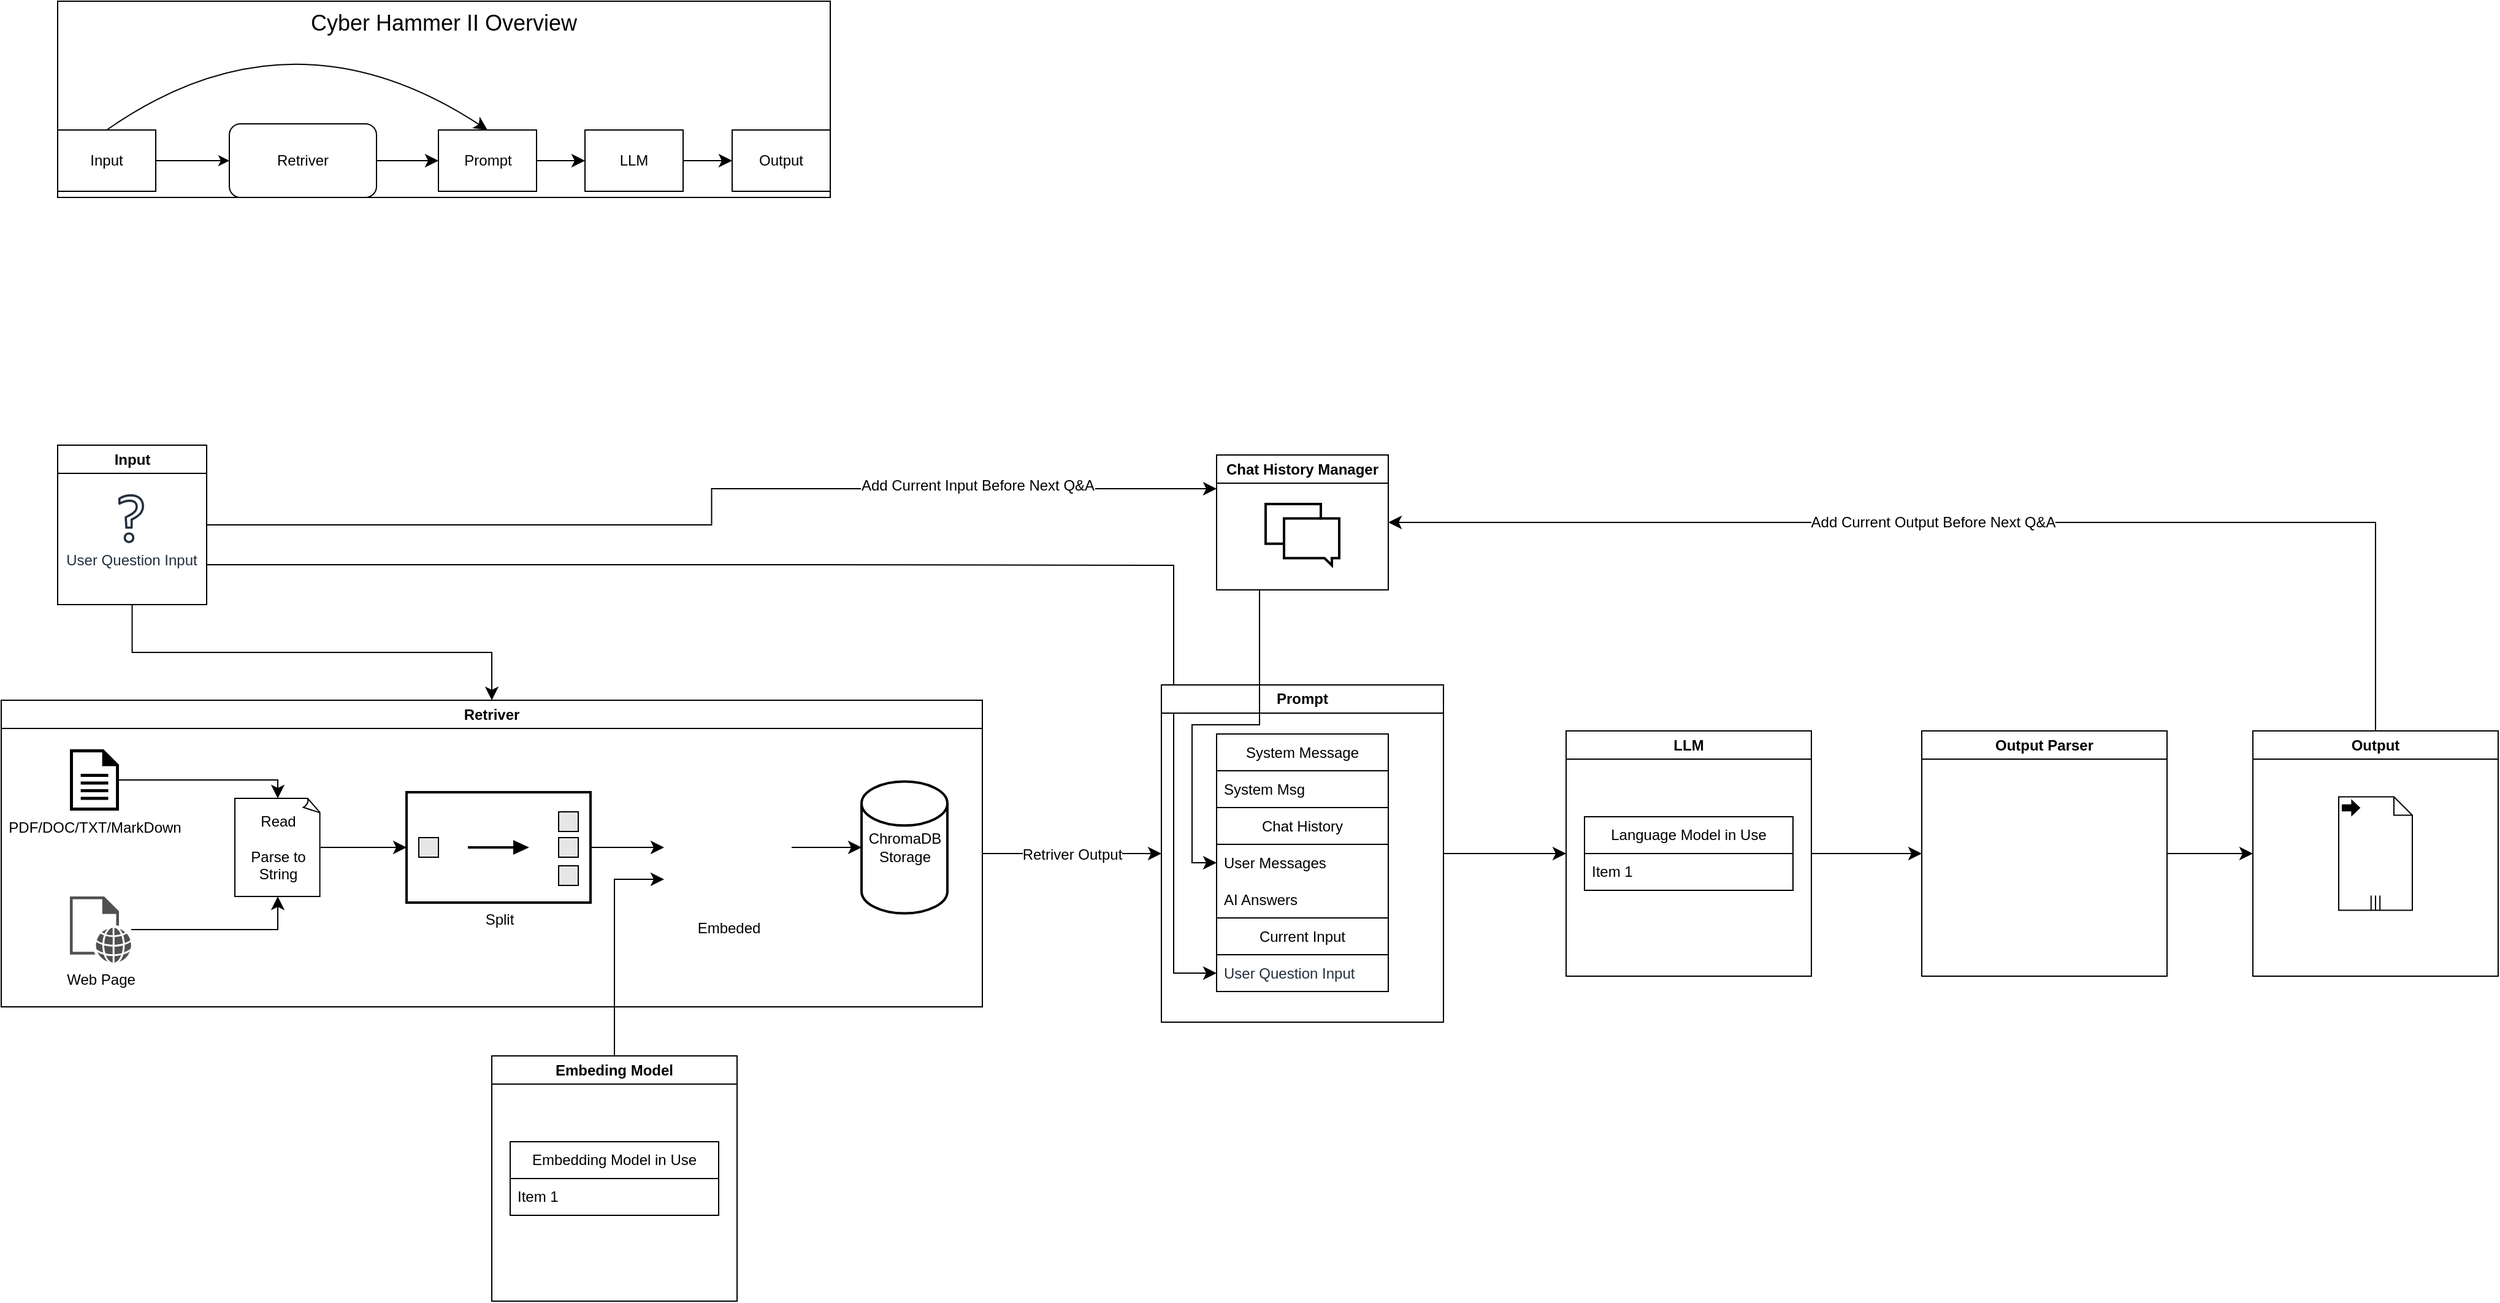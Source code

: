 <mxfile version="24.8.0">
  <diagram name="第 1 页" id="RPlc1iTUfUmJJ-QRqBsf">
    <mxGraphModel dx="1589" dy="2201" grid="1" gridSize="10" guides="1" tooltips="1" connect="1" arrows="1" fold="1" page="1" pageScale="1" pageWidth="827" pageHeight="1169" math="0" shadow="0">
      <root>
        <mxCell id="0" />
        <mxCell id="1" parent="0" />
        <mxCell id="LkdHdyvXdT82jizGxrXq-61" style="edgeStyle=none;curved=1;rounded=0;orthogonalLoop=1;jettySize=auto;html=1;exitX=1;exitY=0.5;exitDx=0;exitDy=0;entryX=0;entryY=0.5;entryDx=0;entryDy=0;fontSize=12;startSize=8;endSize=8;" edge="1" parent="1" source="LkdHdyvXdT82jizGxrXq-39" target="LkdHdyvXdT82jizGxrXq-60">
          <mxGeometry relative="1" as="geometry" />
        </mxCell>
        <mxCell id="LkdHdyvXdT82jizGxrXq-64" value="Retriver Output" style="edgeLabel;html=1;align=center;verticalAlign=middle;resizable=0;points=[];fontSize=12;" vertex="1" connectable="0" parent="LkdHdyvXdT82jizGxrXq-61">
          <mxGeometry x="0.002" y="-1" relative="1" as="geometry">
            <mxPoint as="offset" />
          </mxGeometry>
        </mxCell>
        <mxCell id="LkdHdyvXdT82jizGxrXq-39" value="Retriver" style="swimlane;whiteSpace=wrap;html=1;" vertex="1" parent="1">
          <mxGeometry x="14" y="410" width="800" height="250" as="geometry" />
        </mxCell>
        <mxCell id="LkdHdyvXdT82jizGxrXq-40" value="" style="group" vertex="1" connectable="0" parent="LkdHdyvXdT82jizGxrXq-39">
          <mxGeometry x="56" y="40" width="715.5" height="174" as="geometry" />
        </mxCell>
        <mxCell id="LkdHdyvXdT82jizGxrXq-11" value="PDF/DOC/TXT/MarkDown" style="sketch=0;aspect=fixed;pointerEvents=1;shadow=0;dashed=0;html=1;strokeColor=none;labelPosition=center;verticalLabelPosition=bottom;verticalAlign=top;align=center;fillColor=#000000;shape=mxgraph.mscae.enterprise.document" vertex="1" parent="LkdHdyvXdT82jizGxrXq-40">
          <mxGeometry width="40" height="50" as="geometry" />
        </mxCell>
        <mxCell id="LkdHdyvXdT82jizGxrXq-12" value="Read&lt;div&gt;&lt;br&gt;&lt;/div&gt;&lt;div&gt;Parse to String&lt;/div&gt;" style="whiteSpace=wrap;html=1;shape=mxgraph.basic.document" vertex="1" parent="LkdHdyvXdT82jizGxrXq-40">
          <mxGeometry x="134.5" y="40" width="70" height="80" as="geometry" />
        </mxCell>
        <mxCell id="LkdHdyvXdT82jizGxrXq-19" value="Web Page" style="sketch=0;pointerEvents=1;shadow=0;dashed=0;html=1;strokeColor=none;fillColor=#505050;labelPosition=center;verticalLabelPosition=bottom;verticalAlign=top;outlineConnect=0;align=center;shape=mxgraph.office.concepts.web_page;" vertex="1" parent="LkdHdyvXdT82jizGxrXq-40">
          <mxGeometry y="120" width="50" height="54" as="geometry" />
        </mxCell>
        <mxCell id="LkdHdyvXdT82jizGxrXq-21" value="Embeded" style="shape=image;html=1;verticalAlign=top;verticalLabelPosition=bottom;labelBackgroundColor=#ffffff;imageAspect=0;aspect=fixed;image=https://cdn2.iconfinder.com/data/icons/competitive-strategy-and-corporate-training/512/740_Abstract_aggregation_cube_dimensional_matrix_Business_Management-128.png;imageBorder=none;" vertex="1" parent="LkdHdyvXdT82jizGxrXq-40">
          <mxGeometry x="484.5" y="28" width="104" height="104" as="geometry" />
        </mxCell>
        <mxCell id="LkdHdyvXdT82jizGxrXq-28" style="edgeStyle=none;curved=1;rounded=0;orthogonalLoop=1;jettySize=auto;html=1;exitX=1;exitY=0.5;exitDx=0;exitDy=0;exitPerimeter=0;entryX=0;entryY=0.5;entryDx=0;entryDy=0;fontSize=12;startSize=8;endSize=8;" edge="1" parent="LkdHdyvXdT82jizGxrXq-40" source="LkdHdyvXdT82jizGxrXq-24" target="LkdHdyvXdT82jizGxrXq-21">
          <mxGeometry relative="1" as="geometry" />
        </mxCell>
        <mxCell id="LkdHdyvXdT82jizGxrXq-24" value="&lt;font style=&quot;font-size: 12px;&quot;&gt;Split&lt;/font&gt;" style="html=1;strokeWidth=2;outlineConnect=0;dashed=0;align=center;fontSize=8;fillColor=none;verticalLabelPosition=bottom;verticalAlign=top;shape=mxgraph.eip.splitter;" vertex="1" parent="LkdHdyvXdT82jizGxrXq-40">
          <mxGeometry x="274.5" y="35" width="150" height="90" as="geometry" />
        </mxCell>
        <mxCell id="LkdHdyvXdT82jizGxrXq-25" style="edgeStyle=none;curved=1;rounded=0;orthogonalLoop=1;jettySize=auto;html=1;exitX=1;exitY=0.5;exitDx=0;exitDy=0;exitPerimeter=0;entryX=0;entryY=0.5;entryDx=0;entryDy=0;entryPerimeter=0;fontSize=12;startSize=8;endSize=8;" edge="1" parent="LkdHdyvXdT82jizGxrXq-40" source="LkdHdyvXdT82jizGxrXq-12" target="LkdHdyvXdT82jizGxrXq-24">
          <mxGeometry relative="1" as="geometry" />
        </mxCell>
        <mxCell id="LkdHdyvXdT82jizGxrXq-29" value="ChromaDB&lt;div&gt;Storage&lt;/div&gt;" style="strokeWidth=2;html=1;shape=mxgraph.flowchart.database;whiteSpace=wrap;" vertex="1" parent="LkdHdyvXdT82jizGxrXq-40">
          <mxGeometry x="645.5" y="26.25" width="70" height="107.5" as="geometry" />
        </mxCell>
        <mxCell id="LkdHdyvXdT82jizGxrXq-30" style="edgeStyle=none;curved=1;rounded=0;orthogonalLoop=1;jettySize=auto;html=1;exitX=1;exitY=0.5;exitDx=0;exitDy=0;entryX=0;entryY=0.5;entryDx=0;entryDy=0;entryPerimeter=0;fontSize=12;startSize=8;endSize=8;" edge="1" parent="LkdHdyvXdT82jizGxrXq-40" source="LkdHdyvXdT82jizGxrXq-21" target="LkdHdyvXdT82jizGxrXq-29">
          <mxGeometry relative="1" as="geometry" />
        </mxCell>
        <mxCell id="LkdHdyvXdT82jizGxrXq-89" style="edgeStyle=orthogonalEdgeStyle;rounded=0;orthogonalLoop=1;jettySize=auto;html=1;exitX=1;exitY=0.5;exitDx=0;exitDy=0;exitPerimeter=0;entryX=0.5;entryY=0;entryDx=0;entryDy=0;entryPerimeter=0;fontSize=12;startSize=8;endSize=8;" edge="1" parent="LkdHdyvXdT82jizGxrXq-40" source="LkdHdyvXdT82jizGxrXq-11" target="LkdHdyvXdT82jizGxrXq-12">
          <mxGeometry relative="1" as="geometry">
            <Array as="points">
              <mxPoint x="170" y="25" />
            </Array>
          </mxGeometry>
        </mxCell>
        <mxCell id="LkdHdyvXdT82jizGxrXq-90" style="edgeStyle=orthogonalEdgeStyle;rounded=0;orthogonalLoop=1;jettySize=auto;html=1;entryX=0.5;entryY=1;entryDx=0;entryDy=0;entryPerimeter=0;fontSize=12;startSize=8;endSize=8;" edge="1" parent="LkdHdyvXdT82jizGxrXq-40" source="LkdHdyvXdT82jizGxrXq-19" target="LkdHdyvXdT82jizGxrXq-12">
          <mxGeometry relative="1" as="geometry" />
        </mxCell>
        <mxCell id="LkdHdyvXdT82jizGxrXq-44" style="edgeStyle=orthogonalEdgeStyle;rounded=0;orthogonalLoop=1;jettySize=auto;html=1;fontSize=12;startSize=8;endSize=8;" edge="1" parent="1" source="LkdHdyvXdT82jizGxrXq-42" target="LkdHdyvXdT82jizGxrXq-39">
          <mxGeometry relative="1" as="geometry" />
        </mxCell>
        <mxCell id="LkdHdyvXdT82jizGxrXq-68" style="edgeStyle=orthogonalEdgeStyle;rounded=0;orthogonalLoop=1;jettySize=auto;html=1;exitX=1;exitY=0.75;exitDx=0;exitDy=0;entryX=0;entryY=0.5;entryDx=0;entryDy=0;fontSize=12;startSize=8;endSize=8;" edge="1" parent="1" source="LkdHdyvXdT82jizGxrXq-42" target="LkdHdyvXdT82jizGxrXq-58">
          <mxGeometry relative="1" as="geometry">
            <Array as="points">
              <mxPoint x="681" y="300" />
              <mxPoint x="970" y="300" />
              <mxPoint x="970" y="633" />
            </Array>
          </mxGeometry>
        </mxCell>
        <mxCell id="LkdHdyvXdT82jizGxrXq-70" style="edgeStyle=orthogonalEdgeStyle;rounded=0;orthogonalLoop=1;jettySize=auto;html=1;exitX=1;exitY=0.5;exitDx=0;exitDy=0;entryX=0;entryY=0.25;entryDx=0;entryDy=0;fontSize=12;startSize=8;endSize=8;" edge="1" parent="1" source="LkdHdyvXdT82jizGxrXq-42" target="LkdHdyvXdT82jizGxrXq-66">
          <mxGeometry relative="1" as="geometry" />
        </mxCell>
        <mxCell id="LkdHdyvXdT82jizGxrXq-91" value="Add Current Input Before Next Q&amp;amp;A" style="edgeLabel;html=1;align=center;verticalAlign=middle;resizable=0;points=[];fontSize=12;" vertex="1" connectable="0" parent="LkdHdyvXdT82jizGxrXq-70">
          <mxGeometry x="0.543" y="3" relative="1" as="geometry">
            <mxPoint as="offset" />
          </mxGeometry>
        </mxCell>
        <mxCell id="LkdHdyvXdT82jizGxrXq-42" value="Input" style="swimlane;whiteSpace=wrap;html=1;" vertex="1" parent="1">
          <mxGeometry x="60" y="202" width="121.5" height="130" as="geometry" />
        </mxCell>
        <mxCell id="LkdHdyvXdT82jizGxrXq-10" value="User Question Input" style="sketch=0;outlineConnect=0;fontColor=#232F3E;gradientColor=none;fillColor=#232F3D;strokeColor=none;dashed=0;verticalLabelPosition=bottom;verticalAlign=top;align=center;html=1;fontSize=12;fontStyle=0;aspect=fixed;pointerEvents=1;shape=mxgraph.aws4.question;" vertex="1" parent="LkdHdyvXdT82jizGxrXq-42">
          <mxGeometry x="49.5" y="40.0" width="21" height="39.95" as="geometry" />
        </mxCell>
        <mxCell id="LkdHdyvXdT82jizGxrXq-80" style="edgeStyle=orthogonalEdgeStyle;rounded=0;orthogonalLoop=1;jettySize=auto;html=1;exitX=1;exitY=0.5;exitDx=0;exitDy=0;entryX=0;entryY=0.5;entryDx=0;entryDy=0;fontSize=12;startSize=8;endSize=8;" edge="1" parent="1" source="LkdHdyvXdT82jizGxrXq-60" target="LkdHdyvXdT82jizGxrXq-77">
          <mxGeometry relative="1" as="geometry" />
        </mxCell>
        <mxCell id="LkdHdyvXdT82jizGxrXq-60" value="Prompt" style="swimlane;whiteSpace=wrap;html=1;" vertex="1" parent="1">
          <mxGeometry x="960" y="397.5" width="230" height="275" as="geometry" />
        </mxCell>
        <mxCell id="LkdHdyvXdT82jizGxrXq-59" value="" style="group" vertex="1" connectable="0" parent="LkdHdyvXdT82jizGxrXq-60">
          <mxGeometry x="45" y="40" width="140" height="210" as="geometry" />
        </mxCell>
        <mxCell id="LkdHdyvXdT82jizGxrXq-45" value="System Message" style="swimlane;fontStyle=0;childLayout=stackLayout;horizontal=1;startSize=30;horizontalStack=0;resizeParent=1;resizeParentMax=0;resizeLast=0;collapsible=1;marginBottom=0;whiteSpace=wrap;html=1;" vertex="1" parent="LkdHdyvXdT82jizGxrXq-59">
          <mxGeometry width="140" height="60" as="geometry" />
        </mxCell>
        <mxCell id="LkdHdyvXdT82jizGxrXq-46" value="System Msg" style="text;strokeColor=none;fillColor=none;align=left;verticalAlign=middle;spacingLeft=4;spacingRight=4;overflow=hidden;points=[[0,0.5],[1,0.5]];portConstraint=eastwest;rotatable=0;whiteSpace=wrap;html=1;" vertex="1" parent="LkdHdyvXdT82jizGxrXq-45">
          <mxGeometry y="30" width="140" height="30" as="geometry" />
        </mxCell>
        <mxCell id="LkdHdyvXdT82jizGxrXq-49" value="Chat History" style="swimlane;fontStyle=0;childLayout=stackLayout;horizontal=1;startSize=30;horizontalStack=0;resizeParent=1;resizeParentMax=0;resizeLast=0;collapsible=1;marginBottom=0;whiteSpace=wrap;html=1;" vertex="1" parent="LkdHdyvXdT82jizGxrXq-59">
          <mxGeometry y="60" width="140" height="90" as="geometry" />
        </mxCell>
        <mxCell id="LkdHdyvXdT82jizGxrXq-52" value="User Messages" style="text;strokeColor=none;fillColor=none;align=left;verticalAlign=middle;spacingLeft=4;spacingRight=4;overflow=hidden;points=[[0,0.5],[1,0.5]];portConstraint=eastwest;rotatable=0;whiteSpace=wrap;html=1;" vertex="1" parent="LkdHdyvXdT82jizGxrXq-49">
          <mxGeometry y="30" width="140" height="30" as="geometry" />
        </mxCell>
        <mxCell id="LkdHdyvXdT82jizGxrXq-53" value="AI Answers" style="text;strokeColor=none;fillColor=none;align=left;verticalAlign=middle;spacingLeft=4;spacingRight=4;overflow=hidden;points=[[0,0.5],[1,0.5]];portConstraint=eastwest;rotatable=0;whiteSpace=wrap;html=1;" vertex="1" parent="LkdHdyvXdT82jizGxrXq-49">
          <mxGeometry y="60" width="140" height="30" as="geometry" />
        </mxCell>
        <mxCell id="LkdHdyvXdT82jizGxrXq-57" value="Current Input" style="swimlane;fontStyle=0;childLayout=stackLayout;horizontal=1;startSize=30;horizontalStack=0;resizeParent=1;resizeParentMax=0;resizeLast=0;collapsible=1;marginBottom=0;whiteSpace=wrap;html=1;" vertex="1" parent="LkdHdyvXdT82jizGxrXq-59">
          <mxGeometry y="150" width="140" height="60" as="geometry" />
        </mxCell>
        <mxCell id="LkdHdyvXdT82jizGxrXq-58" value="&lt;span style=&quot;color: rgb(35, 47, 62); text-align: center; text-wrap-mode: nowrap;&quot;&gt;User Question Input&lt;/span&gt;" style="text;strokeColor=none;fillColor=none;align=left;verticalAlign=middle;spacingLeft=4;spacingRight=4;overflow=hidden;points=[[0,0.5],[1,0.5]];portConstraint=eastwest;rotatable=0;whiteSpace=wrap;html=1;" vertex="1" parent="LkdHdyvXdT82jizGxrXq-57">
          <mxGeometry y="30" width="140" height="30" as="geometry" />
        </mxCell>
        <mxCell id="LkdHdyvXdT82jizGxrXq-67" style="edgeStyle=orthogonalEdgeStyle;rounded=0;orthogonalLoop=1;jettySize=auto;html=1;entryX=0;entryY=0.5;entryDx=0;entryDy=0;fontSize=12;startSize=8;endSize=8;" edge="1" parent="1" source="LkdHdyvXdT82jizGxrXq-66" target="LkdHdyvXdT82jizGxrXq-52">
          <mxGeometry relative="1" as="geometry">
            <Array as="points">
              <mxPoint x="1040" y="430" />
              <mxPoint x="985" y="430" />
              <mxPoint x="985" y="543" />
            </Array>
          </mxGeometry>
        </mxCell>
        <mxCell id="LkdHdyvXdT82jizGxrXq-66" value="Chat History Manager" style="swimlane;whiteSpace=wrap;html=1;" vertex="1" parent="1">
          <mxGeometry x="1005" y="210" width="140" height="110" as="geometry" />
        </mxCell>
        <mxCell id="LkdHdyvXdT82jizGxrXq-65" value="" style="html=1;verticalLabelPosition=bottom;align=center;labelBackgroundColor=#ffffff;verticalAlign=top;strokeWidth=2;strokeColor=#000000;shadow=0;dashed=0;shape=mxgraph.ios7.icons.messages;" vertex="1" parent="LkdHdyvXdT82jizGxrXq-66">
          <mxGeometry x="40" y="40" width="60" height="50" as="geometry" />
        </mxCell>
        <mxCell id="LkdHdyvXdT82jizGxrXq-76" style="edgeStyle=orthogonalEdgeStyle;rounded=0;orthogonalLoop=1;jettySize=auto;html=1;exitX=0.5;exitY=0;exitDx=0;exitDy=0;entryX=0;entryY=0.75;entryDx=0;entryDy=0;fontSize=12;startSize=8;endSize=8;" edge="1" parent="1" source="LkdHdyvXdT82jizGxrXq-75" target="LkdHdyvXdT82jizGxrXq-21">
          <mxGeometry relative="1" as="geometry" />
        </mxCell>
        <mxCell id="LkdHdyvXdT82jizGxrXq-75" value="Embeding Model" style="swimlane;whiteSpace=wrap;html=1;" vertex="1" parent="1">
          <mxGeometry x="414" y="700" width="200" height="200" as="geometry" />
        </mxCell>
        <mxCell id="LkdHdyvXdT82jizGxrXq-71" value="Embedding Model in Use" style="swimlane;fontStyle=0;childLayout=stackLayout;horizontal=1;startSize=30;horizontalStack=0;resizeParent=1;resizeParentMax=0;resizeLast=0;collapsible=1;marginBottom=0;whiteSpace=wrap;html=1;" vertex="1" parent="LkdHdyvXdT82jizGxrXq-75">
          <mxGeometry x="15" y="70" width="170" height="60" as="geometry" />
        </mxCell>
        <mxCell id="LkdHdyvXdT82jizGxrXq-72" value="Item 1" style="text;strokeColor=none;fillColor=none;align=left;verticalAlign=middle;spacingLeft=4;spacingRight=4;overflow=hidden;points=[[0,0.5],[1,0.5]];portConstraint=eastwest;rotatable=0;whiteSpace=wrap;html=1;" vertex="1" parent="LkdHdyvXdT82jizGxrXq-71">
          <mxGeometry y="30" width="170" height="30" as="geometry" />
        </mxCell>
        <mxCell id="LkdHdyvXdT82jizGxrXq-85" style="edgeStyle=none;curved=1;rounded=0;orthogonalLoop=1;jettySize=auto;html=1;exitX=1;exitY=0.5;exitDx=0;exitDy=0;entryX=0;entryY=0.5;entryDx=0;entryDy=0;fontSize=12;startSize=8;endSize=8;" edge="1" parent="1" source="LkdHdyvXdT82jizGxrXq-77" target="LkdHdyvXdT82jizGxrXq-81">
          <mxGeometry relative="1" as="geometry" />
        </mxCell>
        <mxCell id="LkdHdyvXdT82jizGxrXq-77" value="LLM" style="swimlane;whiteSpace=wrap;html=1;" vertex="1" parent="1">
          <mxGeometry x="1290" y="435" width="200" height="200" as="geometry" />
        </mxCell>
        <mxCell id="LkdHdyvXdT82jizGxrXq-78" value="Language Model in Use" style="swimlane;fontStyle=0;childLayout=stackLayout;horizontal=1;startSize=30;horizontalStack=0;resizeParent=1;resizeParentMax=0;resizeLast=0;collapsible=1;marginBottom=0;whiteSpace=wrap;html=1;" vertex="1" parent="LkdHdyvXdT82jizGxrXq-77">
          <mxGeometry x="15" y="70" width="170" height="60" as="geometry" />
        </mxCell>
        <mxCell id="LkdHdyvXdT82jizGxrXq-79" value="Item 1" style="text;strokeColor=none;fillColor=none;align=left;verticalAlign=middle;spacingLeft=4;spacingRight=4;overflow=hidden;points=[[0,0.5],[1,0.5]];portConstraint=eastwest;rotatable=0;whiteSpace=wrap;html=1;" vertex="1" parent="LkdHdyvXdT82jizGxrXq-78">
          <mxGeometry y="30" width="170" height="30" as="geometry" />
        </mxCell>
        <mxCell id="LkdHdyvXdT82jizGxrXq-87" style="edgeStyle=none;curved=1;rounded=0;orthogonalLoop=1;jettySize=auto;html=1;exitX=1;exitY=0.5;exitDx=0;exitDy=0;entryX=0;entryY=0.5;entryDx=0;entryDy=0;fontSize=12;startSize=8;endSize=8;" edge="1" parent="1" source="LkdHdyvXdT82jizGxrXq-81" target="LkdHdyvXdT82jizGxrXq-86">
          <mxGeometry relative="1" as="geometry" />
        </mxCell>
        <mxCell id="LkdHdyvXdT82jizGxrXq-81" value="Output Parser" style="swimlane;whiteSpace=wrap;html=1;" vertex="1" parent="1">
          <mxGeometry x="1580" y="435" width="200" height="200" as="geometry" />
        </mxCell>
        <mxCell id="LkdHdyvXdT82jizGxrXq-88" style="edgeStyle=orthogonalEdgeStyle;rounded=0;orthogonalLoop=1;jettySize=auto;html=1;exitX=0.5;exitY=0;exitDx=0;exitDy=0;entryX=1;entryY=0.5;entryDx=0;entryDy=0;fontSize=12;startSize=8;endSize=8;" edge="1" parent="1" source="LkdHdyvXdT82jizGxrXq-86" target="LkdHdyvXdT82jizGxrXq-66">
          <mxGeometry relative="1" as="geometry" />
        </mxCell>
        <mxCell id="LkdHdyvXdT82jizGxrXq-92" value="Add Current Output Before Next Q&amp;amp;A" style="edgeLabel;html=1;align=center;verticalAlign=middle;resizable=0;points=[];fontSize=12;" vertex="1" connectable="0" parent="LkdHdyvXdT82jizGxrXq-88">
          <mxGeometry x="0.09" relative="1" as="geometry">
            <mxPoint as="offset" />
          </mxGeometry>
        </mxCell>
        <mxCell id="LkdHdyvXdT82jizGxrXq-86" value="Output" style="swimlane;whiteSpace=wrap;html=1;" vertex="1" parent="1">
          <mxGeometry x="1850" y="435" width="200" height="200" as="geometry" />
        </mxCell>
        <mxCell id="LkdHdyvXdT82jizGxrXq-84" value="" style="shape=mxgraph.bpmn.data;labelPosition=center;verticalLabelPosition=bottom;align=center;verticalAlign=top;size=15;html=1;bpmnTransferType=output;isCollection=1;" vertex="1" parent="LkdHdyvXdT82jizGxrXq-86">
          <mxGeometry x="70" y="53.75" width="60" height="92.5" as="geometry" />
        </mxCell>
        <mxCell id="LkdHdyvXdT82jizGxrXq-93" value="Cyber Hammer II Overview" style="group;fontSize=18;strokeColor=default;" vertex="1" connectable="0" parent="1">
          <mxGeometry x="60" y="-160" width="630" height="160" as="geometry" />
        </mxCell>
        <mxCell id="LkdHdyvXdT82jizGxrXq-6" style="edgeStyle=orthogonalEdgeStyle;rounded=0;orthogonalLoop=1;jettySize=auto;html=1;exitX=1;exitY=0.5;exitDx=0;exitDy=0;entryX=0;entryY=0.5;entryDx=0;entryDy=0;" edge="1" parent="LkdHdyvXdT82jizGxrXq-93" source="LkdHdyvXdT82jizGxrXq-1" target="LkdHdyvXdT82jizGxrXq-5">
          <mxGeometry relative="1" as="geometry" />
        </mxCell>
        <mxCell id="LkdHdyvXdT82jizGxrXq-37" style="edgeStyle=none;curved=1;rounded=0;orthogonalLoop=1;jettySize=auto;html=1;exitX=0.5;exitY=0;exitDx=0;exitDy=0;entryX=0.5;entryY=0;entryDx=0;entryDy=0;fontSize=12;startSize=8;endSize=8;" edge="1" parent="LkdHdyvXdT82jizGxrXq-93" source="LkdHdyvXdT82jizGxrXq-1" target="LkdHdyvXdT82jizGxrXq-32">
          <mxGeometry relative="1" as="geometry">
            <Array as="points">
              <mxPoint x="190" />
            </Array>
          </mxGeometry>
        </mxCell>
        <mxCell id="LkdHdyvXdT82jizGxrXq-1" value="Input" style="rounded=0;whiteSpace=wrap;html=1;" vertex="1" parent="LkdHdyvXdT82jizGxrXq-93">
          <mxGeometry y="105" width="80" height="50" as="geometry" />
        </mxCell>
        <mxCell id="LkdHdyvXdT82jizGxrXq-3" value="Output" style="rounded=0;whiteSpace=wrap;html=1;" vertex="1" parent="LkdHdyvXdT82jizGxrXq-93">
          <mxGeometry x="550" y="105" width="80" height="50" as="geometry" />
        </mxCell>
        <mxCell id="LkdHdyvXdT82jizGxrXq-34" style="edgeStyle=none;curved=1;rounded=0;orthogonalLoop=1;jettySize=auto;html=1;exitX=1;exitY=0.5;exitDx=0;exitDy=0;entryX=0;entryY=0.5;entryDx=0;entryDy=0;fontSize=12;startSize=8;endSize=8;" edge="1" parent="LkdHdyvXdT82jizGxrXq-93" source="LkdHdyvXdT82jizGxrXq-5" target="LkdHdyvXdT82jizGxrXq-32">
          <mxGeometry relative="1" as="geometry" />
        </mxCell>
        <mxCell id="LkdHdyvXdT82jizGxrXq-5" value="Retriver" style="rounded=1;whiteSpace=wrap;html=1;" vertex="1" parent="LkdHdyvXdT82jizGxrXq-93">
          <mxGeometry x="140" y="100" width="120" height="60" as="geometry" />
        </mxCell>
        <mxCell id="LkdHdyvXdT82jizGxrXq-35" style="edgeStyle=none;curved=1;rounded=0;orthogonalLoop=1;jettySize=auto;html=1;exitX=1;exitY=0.5;exitDx=0;exitDy=0;entryX=0;entryY=0.5;entryDx=0;entryDy=0;fontSize=12;startSize=8;endSize=8;" edge="1" parent="LkdHdyvXdT82jizGxrXq-93" source="LkdHdyvXdT82jizGxrXq-32" target="LkdHdyvXdT82jizGxrXq-33">
          <mxGeometry relative="1" as="geometry" />
        </mxCell>
        <mxCell id="LkdHdyvXdT82jizGxrXq-32" value="Prompt" style="rounded=0;whiteSpace=wrap;html=1;" vertex="1" parent="LkdHdyvXdT82jizGxrXq-93">
          <mxGeometry x="310.5" y="105" width="80" height="50" as="geometry" />
        </mxCell>
        <mxCell id="LkdHdyvXdT82jizGxrXq-36" style="edgeStyle=none;curved=1;rounded=0;orthogonalLoop=1;jettySize=auto;html=1;exitX=1;exitY=0.5;exitDx=0;exitDy=0;entryX=0;entryY=0.5;entryDx=0;entryDy=0;fontSize=12;startSize=8;endSize=8;" edge="1" parent="LkdHdyvXdT82jizGxrXq-93" source="LkdHdyvXdT82jizGxrXq-33" target="LkdHdyvXdT82jizGxrXq-3">
          <mxGeometry relative="1" as="geometry" />
        </mxCell>
        <mxCell id="LkdHdyvXdT82jizGxrXq-33" value="LLM" style="rounded=0;whiteSpace=wrap;html=1;" vertex="1" parent="LkdHdyvXdT82jizGxrXq-93">
          <mxGeometry x="430" y="105" width="80" height="50" as="geometry" />
        </mxCell>
      </root>
    </mxGraphModel>
  </diagram>
</mxfile>
